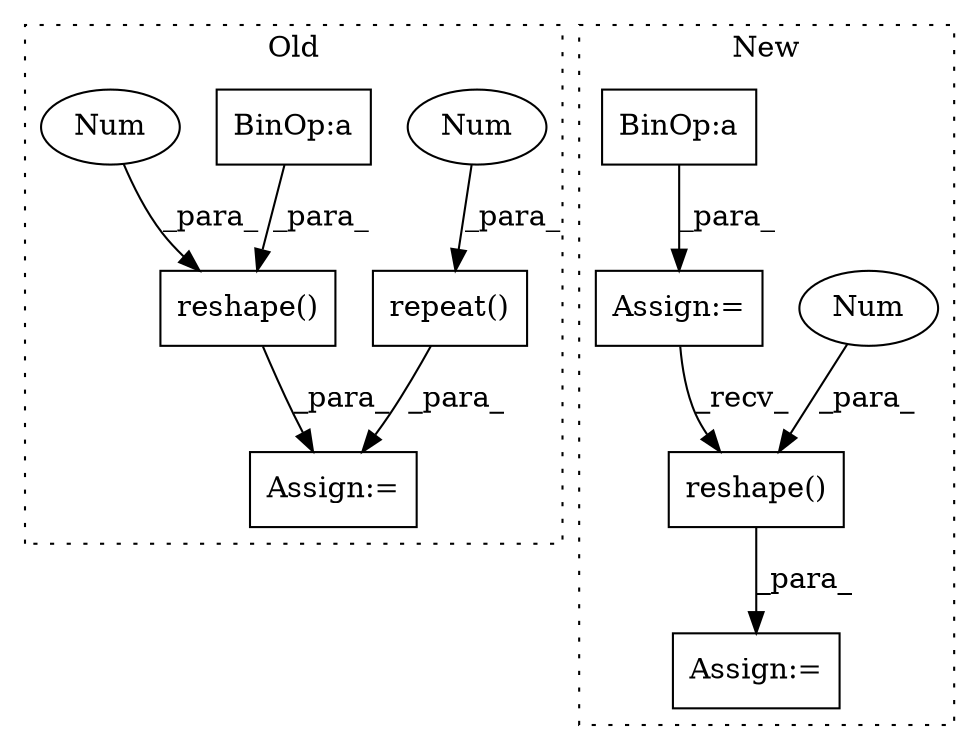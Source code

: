 digraph G {
subgraph cluster0 {
1 [label="repeat()" a="75" s="9348,9411" l="59,1" shape="box"];
4 [label="Assign:=" a="68" s="9307" l="3" shape="box"];
7 [label="BinOp:a" a="82" s="9339" l="1" shape="box"];
8 [label="Num" a="76" s="9410" l="1" shape="ellipse"];
9 [label="reshape()" a="75" s="9328,9345" l="10,1" shape="box"];
10 [label="Num" a="76" s="9343" l="2" shape="ellipse"];
label = "Old";
style="dotted";
}
subgraph cluster1 {
2 [label="reshape()" a="75" s="11805,11827" l="14,1" shape="box"];
3 [label="Assign:=" a="68" s="11802" l="3" shape="box"];
5 [label="Num" a="76" s="11825" l="2" shape="ellipse"];
6 [label="BinOp:a" a="82" s="11406" l="3" shape="box"];
11 [label="Assign:=" a="68" s="11396" l="3" shape="box"];
label = "New";
style="dotted";
}
1 -> 4 [label="_para_"];
2 -> 3 [label="_para_"];
5 -> 2 [label="_para_"];
6 -> 11 [label="_para_"];
7 -> 9 [label="_para_"];
8 -> 1 [label="_para_"];
9 -> 4 [label="_para_"];
10 -> 9 [label="_para_"];
11 -> 2 [label="_recv_"];
}